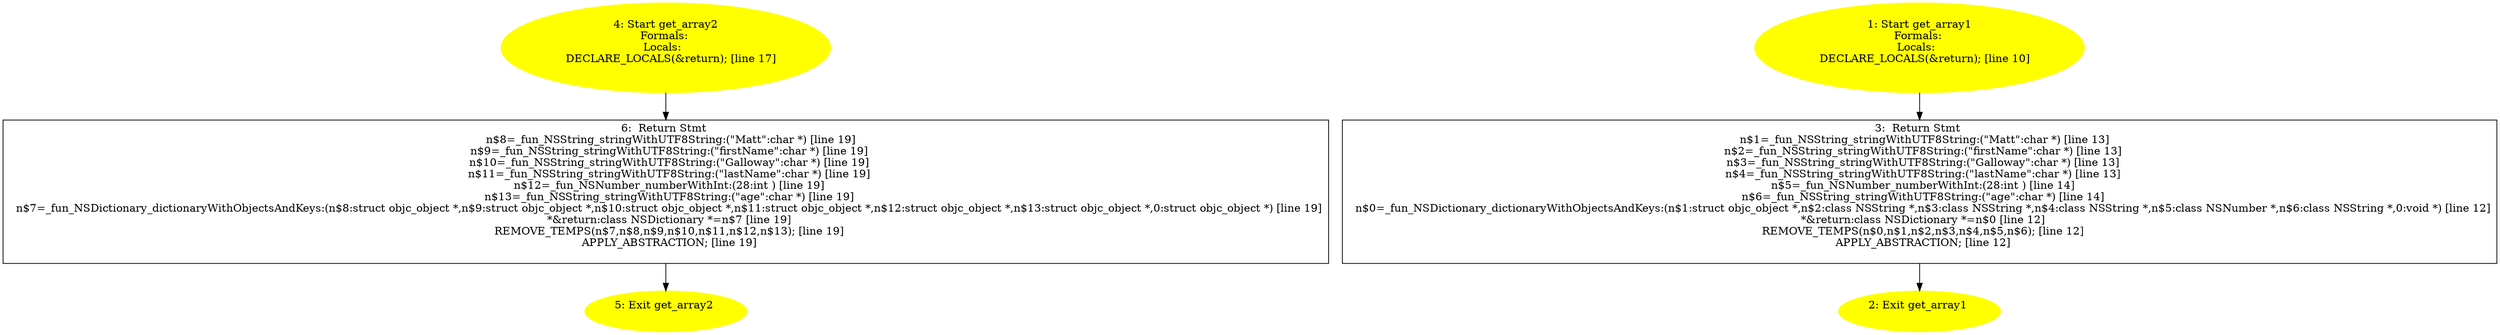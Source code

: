 digraph iCFG {
6 [label="6:  Return Stmt \n   n$8=_fun_NSString_stringWithUTF8String:(\"Matt\":char *) [line 19]\n  n$9=_fun_NSString_stringWithUTF8String:(\"firstName\":char *) [line 19]\n  n$10=_fun_NSString_stringWithUTF8String:(\"Galloway\":char *) [line 19]\n  n$11=_fun_NSString_stringWithUTF8String:(\"lastName\":char *) [line 19]\n  n$12=_fun_NSNumber_numberWithInt:(28:int ) [line 19]\n  n$13=_fun_NSString_stringWithUTF8String:(\"age\":char *) [line 19]\n  n$7=_fun_NSDictionary_dictionaryWithObjectsAndKeys:(n$8:struct objc_object *,n$9:struct objc_object *,n$10:struct objc_object *,n$11:struct objc_object *,n$12:struct objc_object *,n$13:struct objc_object *,0:struct objc_object *) [line 19]\n  *&return:class NSDictionary *=n$7 [line 19]\n  REMOVE_TEMPS(n$7,n$8,n$9,n$10,n$11,n$12,n$13); [line 19]\n  APPLY_ABSTRACTION; [line 19]\n " shape="box"]
	

	 6 -> 5 ;
5 [label="5: Exit get_array2 \n  " color=yellow style=filled]
	

4 [label="4: Start get_array2\nFormals: \nLocals:  \n   DECLARE_LOCALS(&return); [line 17]\n " color=yellow style=filled]
	

	 4 -> 6 ;
3 [label="3:  Return Stmt \n   n$1=_fun_NSString_stringWithUTF8String:(\"Matt\":char *) [line 13]\n  n$2=_fun_NSString_stringWithUTF8String:(\"firstName\":char *) [line 13]\n  n$3=_fun_NSString_stringWithUTF8String:(\"Galloway\":char *) [line 13]\n  n$4=_fun_NSString_stringWithUTF8String:(\"lastName\":char *) [line 13]\n  n$5=_fun_NSNumber_numberWithInt:(28:int ) [line 14]\n  n$6=_fun_NSString_stringWithUTF8String:(\"age\":char *) [line 14]\n  n$0=_fun_NSDictionary_dictionaryWithObjectsAndKeys:(n$1:struct objc_object *,n$2:class NSString *,n$3:class NSString *,n$4:class NSString *,n$5:class NSNumber *,n$6:class NSString *,0:void *) [line 12]\n  *&return:class NSDictionary *=n$0 [line 12]\n  REMOVE_TEMPS(n$0,n$1,n$2,n$3,n$4,n$5,n$6); [line 12]\n  APPLY_ABSTRACTION; [line 12]\n " shape="box"]
	

	 3 -> 2 ;
2 [label="2: Exit get_array1 \n  " color=yellow style=filled]
	

1 [label="1: Start get_array1\nFormals: \nLocals:  \n   DECLARE_LOCALS(&return); [line 10]\n " color=yellow style=filled]
	

	 1 -> 3 ;
}
